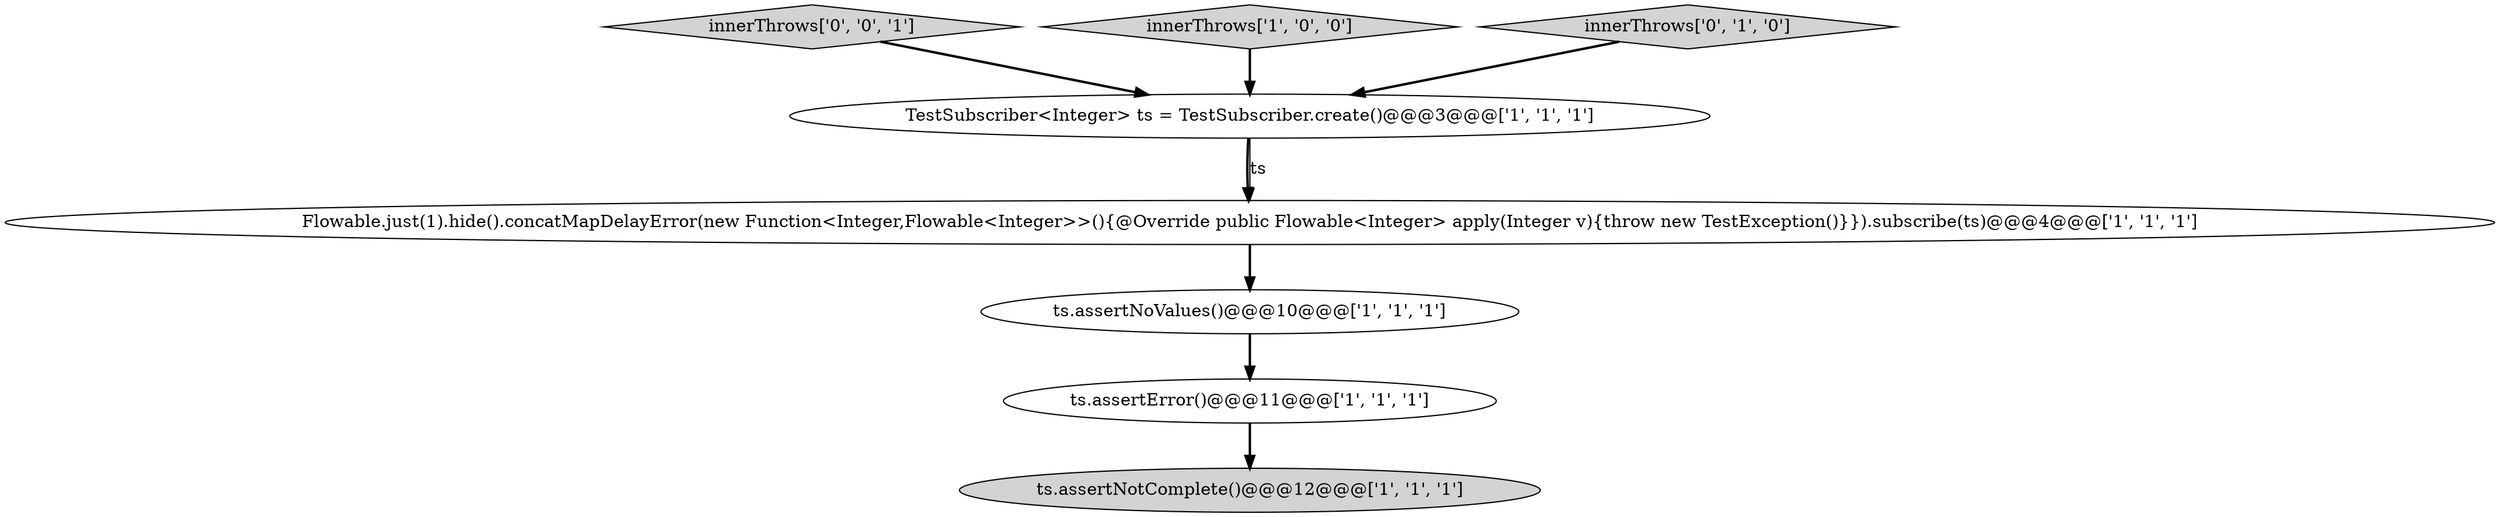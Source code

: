 digraph {
0 [style = filled, label = "ts.assertError()@@@11@@@['1', '1', '1']", fillcolor = white, shape = ellipse image = "AAA0AAABBB1BBB"];
7 [style = filled, label = "innerThrows['0', '0', '1']", fillcolor = lightgray, shape = diamond image = "AAA0AAABBB3BBB"];
2 [style = filled, label = "ts.assertNoValues()@@@10@@@['1', '1', '1']", fillcolor = white, shape = ellipse image = "AAA0AAABBB1BBB"];
5 [style = filled, label = "Flowable.just(1).hide().concatMapDelayError(new Function<Integer,Flowable<Integer>>(){@Override public Flowable<Integer> apply(Integer v){throw new TestException()}}).subscribe(ts)@@@4@@@['1', '1', '1']", fillcolor = white, shape = ellipse image = "AAA0AAABBB1BBB"];
1 [style = filled, label = "ts.assertNotComplete()@@@12@@@['1', '1', '1']", fillcolor = lightgray, shape = ellipse image = "AAA0AAABBB1BBB"];
4 [style = filled, label = "innerThrows['1', '0', '0']", fillcolor = lightgray, shape = diamond image = "AAA0AAABBB1BBB"];
6 [style = filled, label = "innerThrows['0', '1', '0']", fillcolor = lightgray, shape = diamond image = "AAA0AAABBB2BBB"];
3 [style = filled, label = "TestSubscriber<Integer> ts = TestSubscriber.create()@@@3@@@['1', '1', '1']", fillcolor = white, shape = ellipse image = "AAA0AAABBB1BBB"];
5->2 [style = bold, label=""];
2->0 [style = bold, label=""];
3->5 [style = bold, label=""];
4->3 [style = bold, label=""];
6->3 [style = bold, label=""];
0->1 [style = bold, label=""];
3->5 [style = solid, label="ts"];
7->3 [style = bold, label=""];
}
